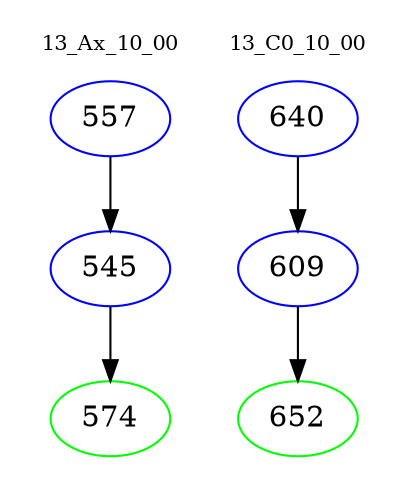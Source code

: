 digraph{
subgraph cluster_0 {
color = white
label = "13_Ax_10_00";
fontsize=10;
T0_557 [label="557", color="blue"]
T0_557 -> T0_545 [color="black"]
T0_545 [label="545", color="blue"]
T0_545 -> T0_574 [color="black"]
T0_574 [label="574", color="green"]
}
subgraph cluster_1 {
color = white
label = "13_C0_10_00";
fontsize=10;
T1_640 [label="640", color="blue"]
T1_640 -> T1_609 [color="black"]
T1_609 [label="609", color="blue"]
T1_609 -> T1_652 [color="black"]
T1_652 [label="652", color="green"]
}
}
